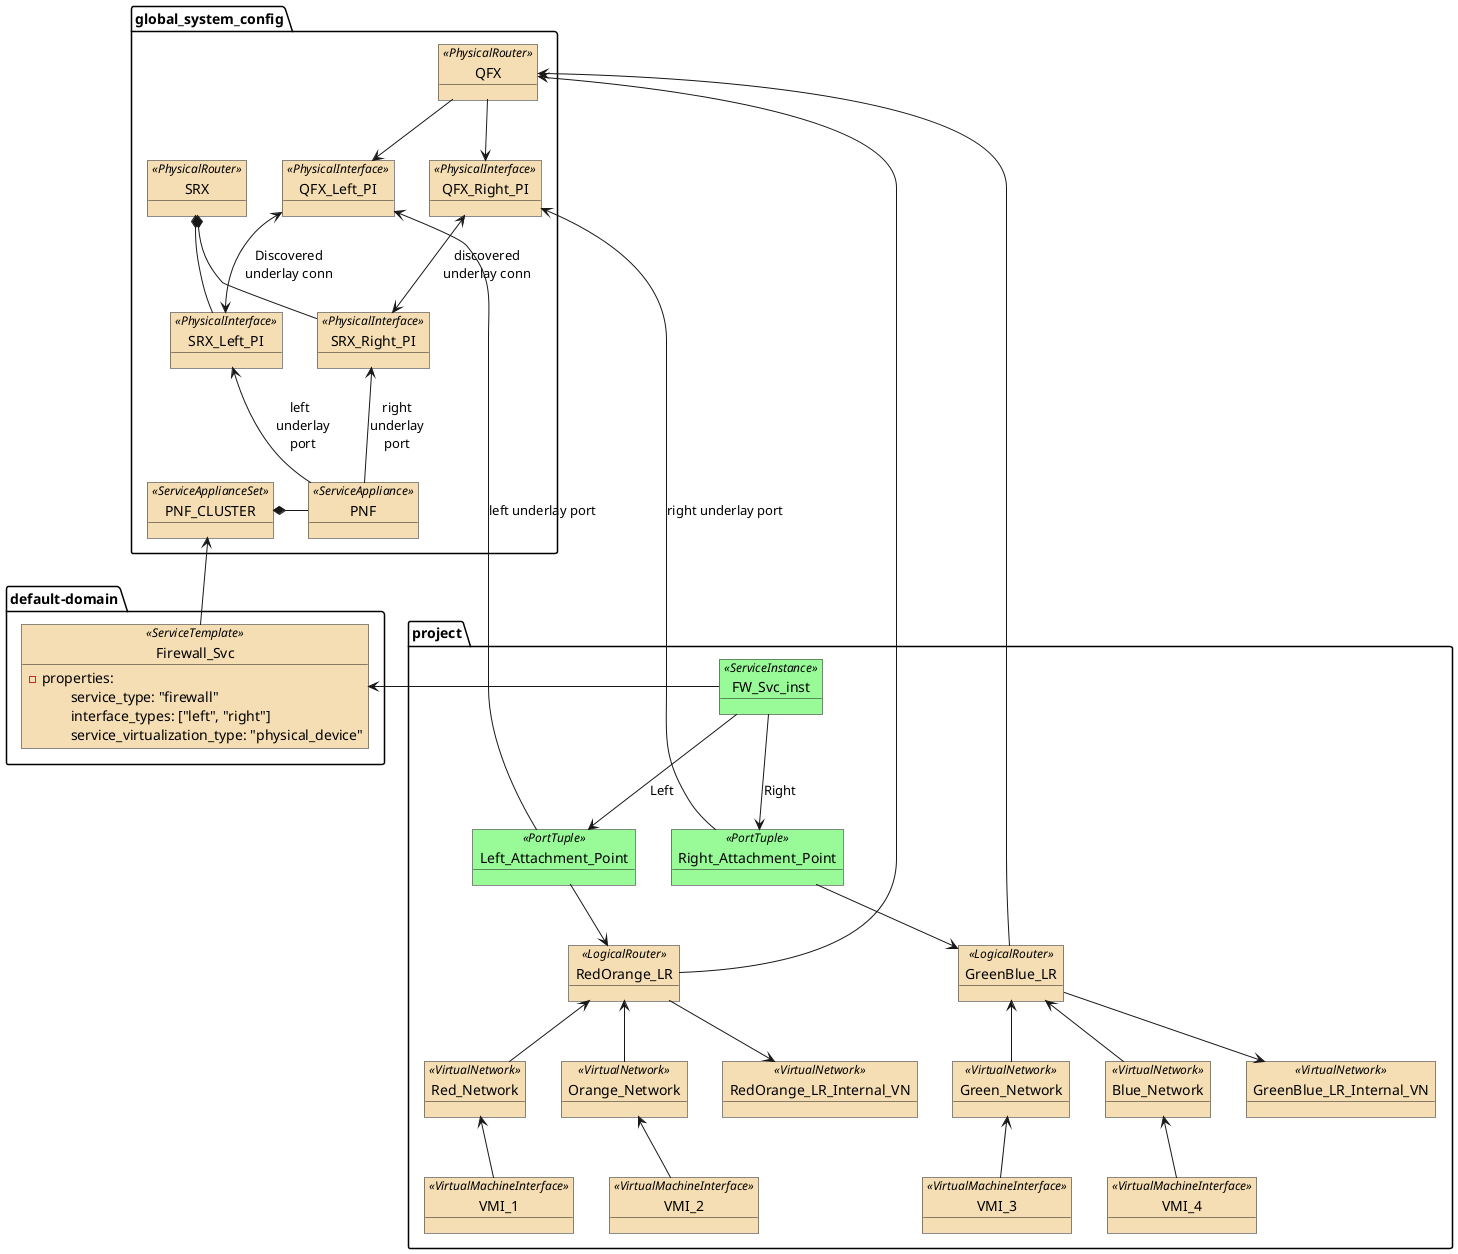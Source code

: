 @startuml

skinparam object {
	BackgroundColor PaleGreen
	BackgroundColor<<PhysicalRouter>> Wheat
	BackgroundColor<<PhysicalInterface>> Wheat
	BackgroundColor<<LogicalRouter>> Wheat
	BackgroundColor<<VirtualNetwork>> Wheat
	BackgroundColor<<VirtualMachineInterface>> Wheat
	BackgroundColor<<ServiceApplianceSet>> Wheat
	BackgroundColor<<ServiceAppliance>> Wheat
	BackgroundColor<<ServiceTemplate>> Wheat
}

package default-domain {
    object Firewall_Svc<<ServiceTemplate>> {
        - properties:
            \tservice_type: "firewall"
            \tinterface_types: ["left", "right"]
            \tservice_virtualization_type: "physical_device"
    }
}

package global_system_config {
    
    object SRX<<PhysicalRouter>> {
    }

    object SRX_Left_PI<<PhysicalInterface>> {
    }

    object SRX_Right_PI<<PhysicalInterface>> {
    }

    object PNF_CLUSTER<<ServiceApplianceSet>> {
    }

    object PNF<<ServiceAppliance>> {
    }

    object QFX<<PhysicalRouter>> {
    }

    object QFX_Left_PI<<PhysicalInterface>> {
    }

    object QFX_Right_PI<<PhysicalInterface>> {
    }

    SRX *-- SRX_Left_PI
    SRX *-- SRX_Right_PI

    QFX --> QFX_Left_PI
    QFX --> QFX_Right_PI

    QFX_Left_PI <--> SRX_Left_PI: Discovered\nunderlay conn
    QFX_Right_PI <--> SRX_Right_PI: discovered\nunderlay conn


    PNF_CLUSTER *- PNF
    SRX_Left_PI <-- PNF: "left\t\t\nunderlay\t\t\nport\t\t"
    SRX_Right_PI <-- PNF: right\nunderlay\nport
}

package project {
    object FW_Svc_inst<<ServiceInstance>> {
        
    }
    
    object RedOrange_LR<<LogicalRouter>> {
    }
    
    object GreenBlue_LR<<LogicalRouter>> {
    }
    
    object Red_Network<<VirtualNetwork>> {
    }
    
    object Orange_Network<<VirtualNetwork>> {
    }
    
    object Green_Network<<VirtualNetwork>> {
    }
    
    object Blue_Network<<VirtualNetwork>> {
    }
    
    object RedOrange_LR_Internal_VN<<VirtualNetwork>> {
    }
    
    object GreenBlue_LR_Internal_VN<<VirtualNetwork>> {
    }
    
    object Left_Attachment_Point<<PortTuple>> {
    }
    
    object Right_Attachment_Point<<PortTuple>> {
    }
    
    object VMI_1<<VirtualMachineInterface>> {
    }
    
    object VMI_2<<VirtualMachineInterface>> {
    }
    
    object VMI_3<<VirtualMachineInterface>> {
    }
    
    object VMI_4<<VirtualMachineInterface>> {
    }
    
    Red_Network <-- VMI_1
    Orange_Network <-- VMI_2
    Green_Network <-- VMI_3
    Blue_Network <-- VMI_4
    
    RedOrange_LR <-- Red_Network
    RedOrange_LR <-- Orange_Network
    RedOrange_LR --> RedOrange_LR_Internal_VN
    
    GreenBlue_LR <-- Green_Network
    GreenBlue_LR <-- Blue_Network
    GreenBlue_LR --> GreenBlue_LR_Internal_VN
    
    FW_Svc_inst --> Left_Attachment_Point: Left
    FW_Svc_inst --> Right_Attachment_Point: Right 
    
    Left_Attachment_Point --> RedOrange_LR
    Right_Attachment_Point --> GreenBlue_LR
}


PNF_CLUSTER <-- Firewall_Svc
Firewall_Svc <- FW_Svc_inst
QFX <- RedOrange_LR
QFX <- GreenBlue_LR
QFX_Left_PI <- Left_Attachment_Point: left underlay port
QFX_Right_PI <- Right_Attachment_Point: right underlay port

@enduml
